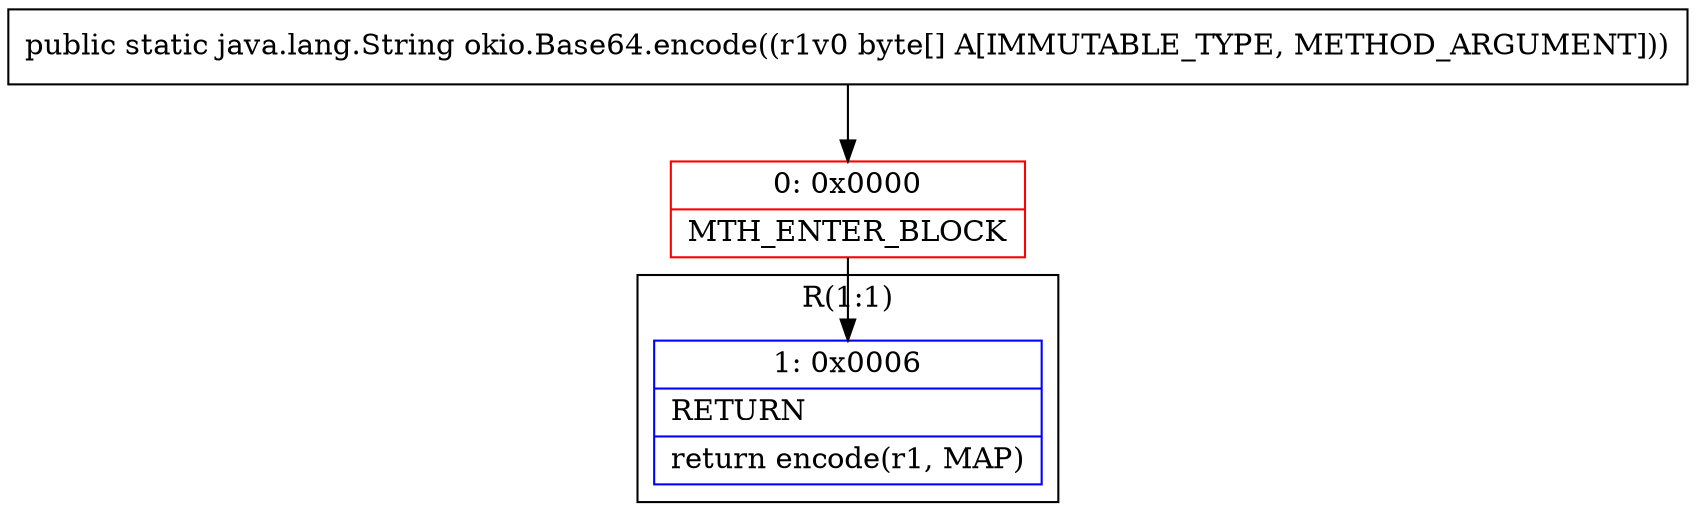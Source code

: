 digraph "CFG forokio.Base64.encode([B)Ljava\/lang\/String;" {
subgraph cluster_Region_924108646 {
label = "R(1:1)";
node [shape=record,color=blue];
Node_1 [shape=record,label="{1\:\ 0x0006|RETURN\l|return encode(r1, MAP)\l}"];
}
Node_0 [shape=record,color=red,label="{0\:\ 0x0000|MTH_ENTER_BLOCK\l}"];
MethodNode[shape=record,label="{public static java.lang.String okio.Base64.encode((r1v0 byte[] A[IMMUTABLE_TYPE, METHOD_ARGUMENT])) }"];
MethodNode -> Node_0;
Node_0 -> Node_1;
}

